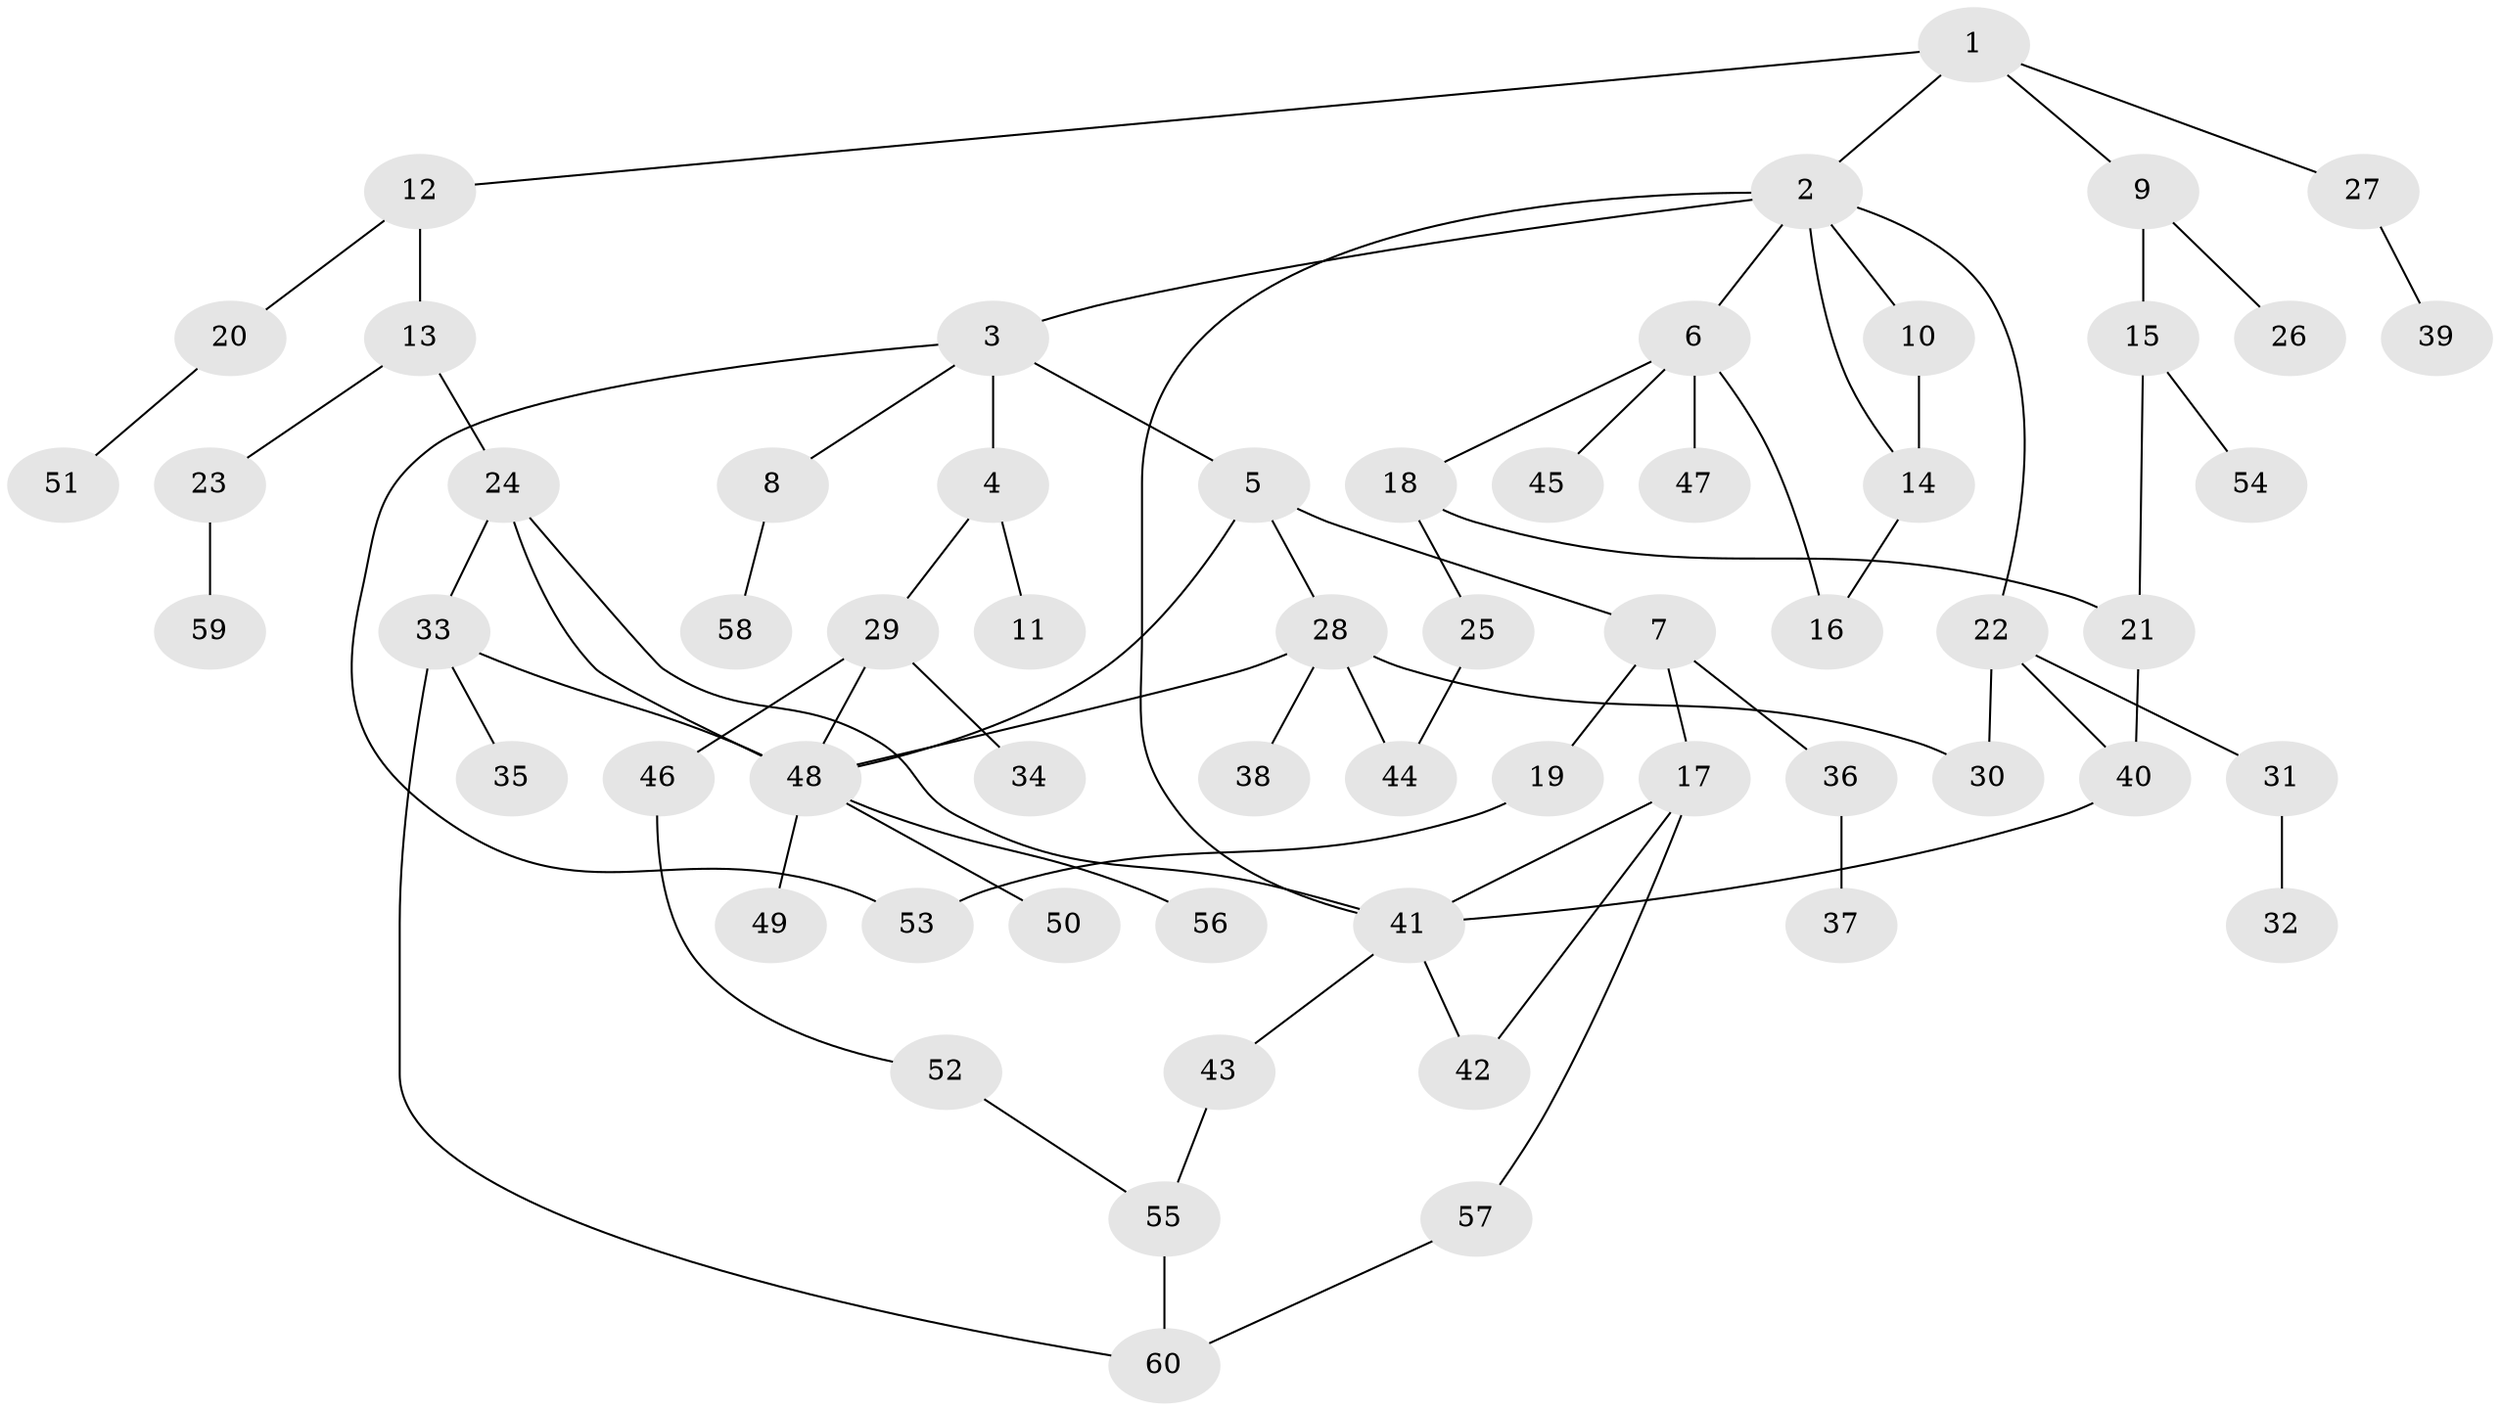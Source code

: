 // Generated by graph-tools (version 1.1) at 2025/49/03/09/25 03:49:25]
// undirected, 60 vertices, 77 edges
graph export_dot {
graph [start="1"]
  node [color=gray90,style=filled];
  1;
  2;
  3;
  4;
  5;
  6;
  7;
  8;
  9;
  10;
  11;
  12;
  13;
  14;
  15;
  16;
  17;
  18;
  19;
  20;
  21;
  22;
  23;
  24;
  25;
  26;
  27;
  28;
  29;
  30;
  31;
  32;
  33;
  34;
  35;
  36;
  37;
  38;
  39;
  40;
  41;
  42;
  43;
  44;
  45;
  46;
  47;
  48;
  49;
  50;
  51;
  52;
  53;
  54;
  55;
  56;
  57;
  58;
  59;
  60;
  1 -- 2;
  1 -- 9;
  1 -- 12;
  1 -- 27;
  2 -- 3;
  2 -- 6;
  2 -- 10;
  2 -- 22;
  2 -- 14;
  2 -- 41;
  3 -- 4;
  3 -- 5;
  3 -- 8;
  3 -- 53;
  4 -- 11;
  4 -- 29;
  5 -- 7;
  5 -- 28;
  5 -- 48;
  6 -- 18;
  6 -- 45;
  6 -- 47;
  6 -- 16;
  7 -- 17;
  7 -- 19;
  7 -- 36;
  8 -- 58;
  9 -- 15;
  9 -- 26;
  10 -- 14;
  12 -- 13;
  12 -- 20;
  13 -- 23;
  13 -- 24;
  14 -- 16;
  15 -- 54;
  15 -- 21;
  17 -- 41;
  17 -- 42;
  17 -- 57;
  18 -- 21;
  18 -- 25;
  19 -- 53;
  20 -- 51;
  21 -- 40;
  22 -- 30;
  22 -- 31;
  22 -- 40;
  23 -- 59;
  24 -- 33;
  24 -- 48;
  24 -- 41;
  25 -- 44;
  27 -- 39;
  28 -- 38;
  28 -- 48;
  28 -- 30;
  28 -- 44;
  29 -- 34;
  29 -- 46;
  29 -- 48;
  31 -- 32;
  33 -- 35;
  33 -- 60;
  33 -- 48;
  36 -- 37;
  40 -- 41;
  41 -- 43;
  41 -- 42;
  43 -- 55;
  46 -- 52;
  48 -- 49;
  48 -- 50;
  48 -- 56;
  52 -- 55;
  55 -- 60;
  57 -- 60;
}
